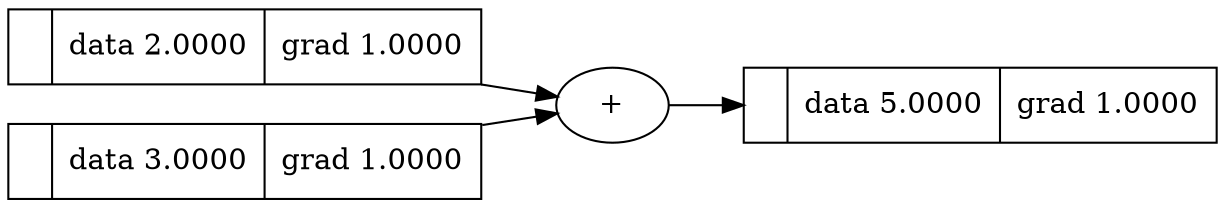 digraph {
	graph [rankdir=LR]
	4426576416 [label="{ | data 5.0000 | grad 1.0000 }" shape=record]
	"4426576416+" [label="+"]
	"4426576416+" -> 4426576416
	4426571856 [label="{ | data 2.0000 | grad 1.0000 }" shape=record]
	4426576224 [label="{ | data 3.0000 | grad 1.0000 }" shape=record]
	4426571856 -> "4426576416+"
	4426576224 -> "4426576416+"
}
